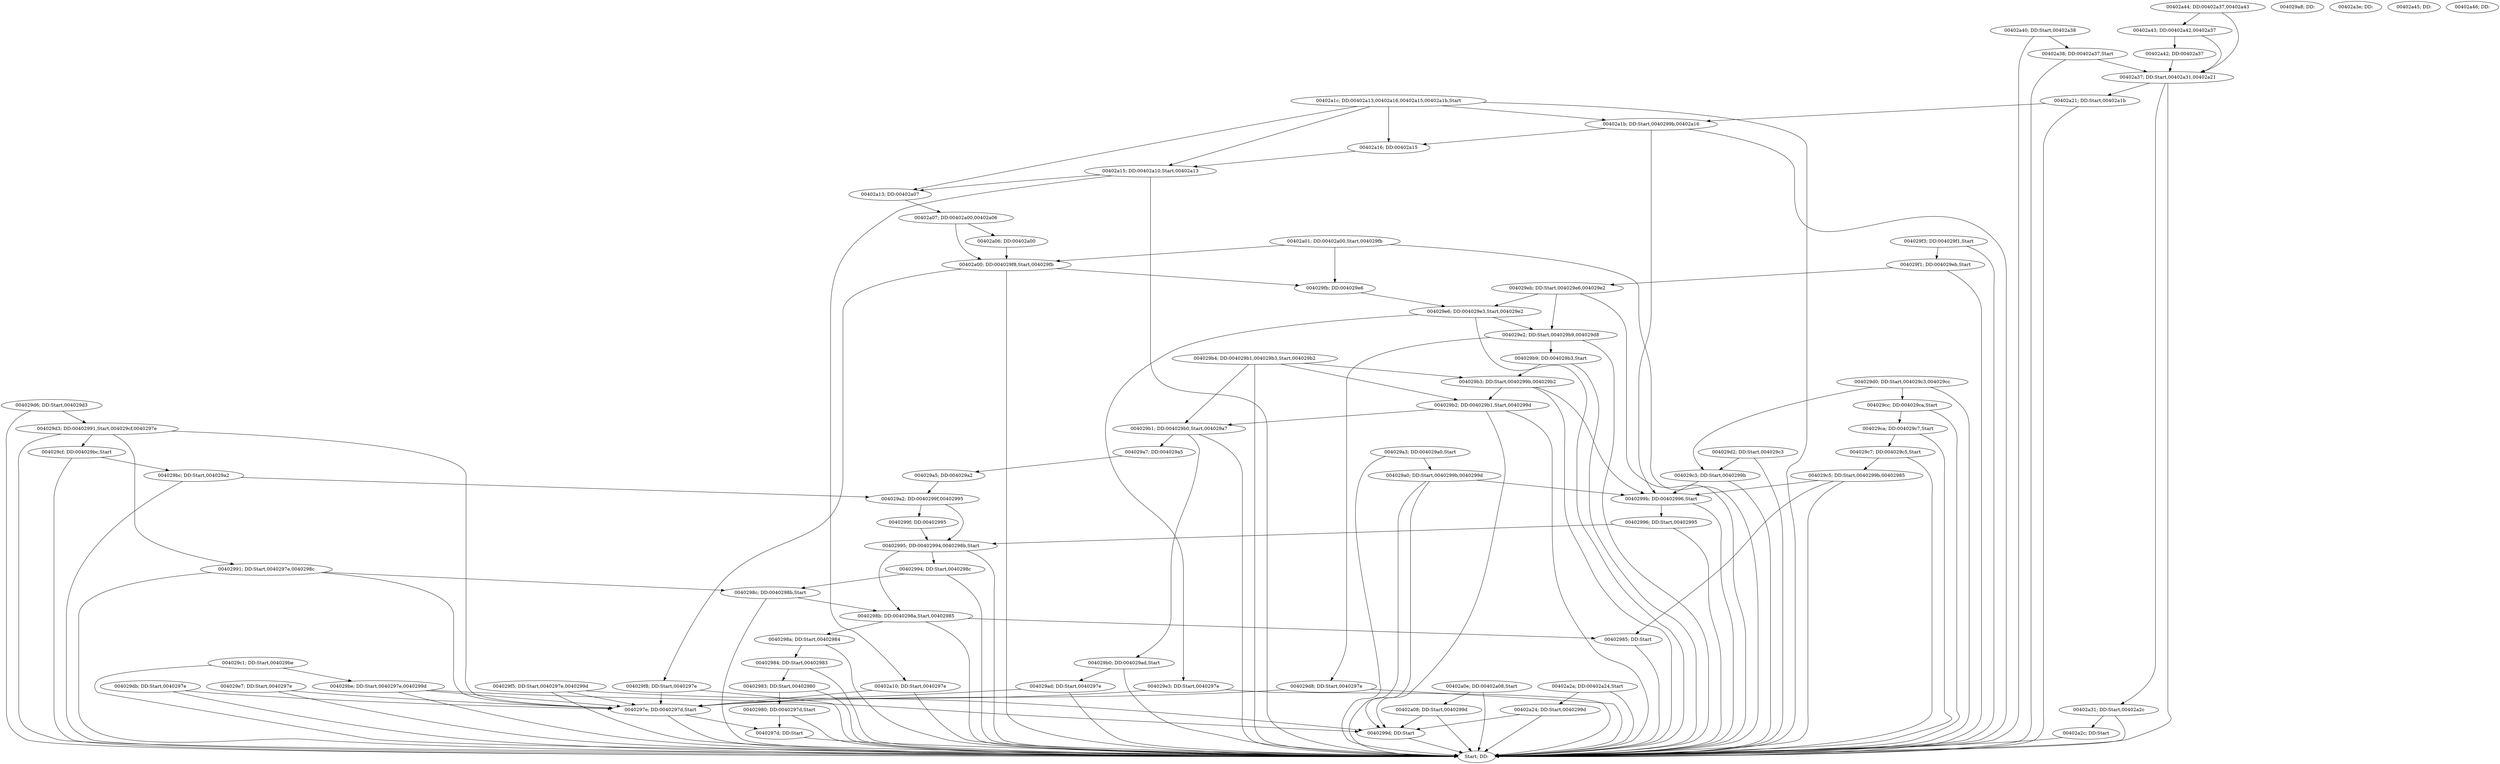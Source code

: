 digraph {
	n0 [label="Start; DD:"]
	n1 [label="0040297d; DD:Start"]
	n2 [label="0040297e; DD:0040297d,Start"]
	n3 [label="00402980; DD:0040297d,Start"]
	n4 [label="00402983; DD:Start,00402980"]
	n5 [label="00402984; DD:Start,00402983"]
	n6 [label="00402985; DD:Start"]
	n7 [label="0040298a; DD:Start,00402984"]
	n8 [label="0040298b; DD:0040298a,Start,00402985"]
	n9 [label="0040298c; DD:0040298b,Start"]
	n10 [label="00402991; DD:Start,0040297e,0040298c"]
	n11 [label="00402994; DD:Start,0040298c"]
	n12 [label="00402995; DD:00402994,0040298b,Start"]
	n13 [label="00402996; DD:Start,00402995"]
	n14 [label="0040299b; DD:00402996,Start"]
	n15 [label="0040299d; DD:Start"]
	n16 [label="0040299f; DD:00402995"]
	n17 [label="004029a0; DD:Start,0040299b,0040299d"]
	n18 [label="004029a2; DD:0040299f,00402995"]
	n19 [label="004029a3; DD:004029a0,Start"]
	n20 [label="004029a5; DD:004029a2"]
	n21 [label="004029a7; DD:004029a5"]
	n22 [label="004029a8; DD:"]
	n23 [label="004029ad; DD:Start,0040297e"]
	n24 [label="004029b0; DD:004029ad,Start"]
	n25 [label="004029b1; DD:004029b0,Start,004029a7"]
	n26 [label="004029b2; DD:004029b1,Start,0040299d"]
	n27 [label="004029b3; DD:Start,0040299b,004029b2"]
	n28 [label="004029b4; DD:004029b1,004029b3,Start,004029b2"]
	n29 [label="004029b9; DD:004029b3,Start"]
	n30 [label="004029bc; DD:Start,004029a2"]
	n31 [label="004029be; DD:Start,0040297e,0040299d"]
	n32 [label="004029c1; DD:Start,004029be"]
	n33 [label="004029c3; DD:Start,0040299b"]
	n34 [label="004029c5; DD:Start,0040299b,00402985"]
	n35 [label="004029c7; DD:004029c5,Start"]
	n36 [label="004029ca; DD:004029c7,Start"]
	n37 [label="004029cc; DD:004029ca,Start"]
	n38 [label="004029cf; DD:004029bc,Start"]
	n39 [label="004029d0; DD:Start,004029c3,004029cc"]
	n40 [label="004029d2; DD:Start,004029c3"]
	n41 [label="004029d3; DD:00402991,Start,004029cf,0040297e"]
	n42 [label="004029d6; DD:Start,004029d3"]
	n43 [label="004029d8; DD:Start,0040297e"]
	n44 [label="004029db; DD:Start,0040297e"]
	n45 [label="004029e2; DD:Start,004029b9,004029d8"]
	n46 [label="004029e3; DD:Start,0040297e"]
	n47 [label="004029e6; DD:004029e3,Start,004029e2"]
	n48 [label="004029e7; DD:Start,0040297e"]
	n49 [label="004029eb; DD:Start,004029e6,004029e2"]
	n50 [label="004029f1; DD:004029eb,Start"]
	n51 [label="004029f3; DD:004029f1,Start"]
	n52 [label="004029f5; DD:Start,0040297e,0040299d"]
	n53 [label="004029f8; DD:Start,0040297e"]
	n54 [label="004029fb; DD:004029e6"]
	n55 [label="00402a00; DD:004029f8,Start,004029fb"]
	n56 [label="00402a01; DD:00402a00,Start,004029fb"]
	n57 [label="00402a06; DD:00402a00"]
	n58 [label="00402a07; DD:00402a00,00402a06"]
	n59 [label="00402a08; DD:Start,0040299d"]
	n60 [label="00402a0e; DD:00402a08,Start"]
	n61 [label="00402a10; DD:Start,0040297e"]
	n62 [label="00402a13; DD:00402a07"]
	n63 [label="00402a15; DD:00402a10,Start,00402a13"]
	n64 [label="00402a16; DD:00402a15"]
	n65 [label="00402a1b; DD:Start,0040299b,00402a16"]
	n66 [label="00402a1c; DD:00402a13,00402a16,00402a15,00402a1b,Start"]
	n67 [label="00402a21; DD:Start,00402a1b"]
	n68 [label="00402a24; DD:Start,0040299d"]
	n69 [label="00402a2a; DD:00402a24,Start"]
	n70 [label="00402a2c; DD:Start"]
	n71 [label="00402a31; DD:Start,00402a2c"]
	n72 [label="00402a37; DD:Start,00402a31,00402a21"]
	n73 [label="00402a38; DD:00402a37,Start"]
	n74 [label="00402a3e; DD:"]
	n75 [label="00402a40; DD:Start,00402a38"]
	n76 [label="00402a42; DD:00402a37"]
	n77 [label="00402a43; DD:00402a42,00402a37"]
	n78 [label="00402a44; DD:00402a37,00402a43"]
	n79 [label="00402a45; DD:"]
	n80 [label="00402a46; DD:"]

	n1 -> n0
	n2 -> n0
	n3 -> n0
	n4 -> n0
	n5 -> n0
	n6 -> n0
	n7 -> n0
	n8 -> n0
	n9 -> n0
	n9 -> n8
	n10 -> n0
	n11 -> n0
	n12 -> n0
	n13 -> n0
	n13 -> n12
	n14 -> n0
	n15 -> n0
	n17 -> n0
	n19 -> n0
	n23 -> n0
	n24 -> n0
	n25 -> n0
	n26 -> n0
	n27 -> n0
	n28 -> n0
	n28 -> n27
	n28 -> n26
	n28 -> n25
	n29 -> n0
	n30 -> n0
	n31 -> n0
	n32 -> n0
	n33 -> n0
	n34 -> n0
	n35 -> n0
	n36 -> n0
	n37 -> n0
	n38 -> n0
	n39 -> n0
	n40 -> n0
	n41 -> n0
	n42 -> n0
	n43 -> n0
	n44 -> n0
	n45 -> n0
	n46 -> n0
	n47 -> n0
	n48 -> n0
	n49 -> n0
	n49 -> n47
	n49 -> n45
	n50 -> n0
	n51 -> n0
	n52 -> n0
	n53 -> n0
	n55 -> n0
	n56 -> n0
	n56 -> n55
	n56 -> n54
	n59 -> n0
	n60 -> n0
	n61 -> n0
	n63 -> n0
	n65 -> n0
	n66 -> n0
	n66 -> n65
	n66 -> n64
	n66 -> n63
	n66 -> n62
	n67 -> n0
	n68 -> n0
	n69 -> n0
	n70 -> n0
	n71 -> n0
	n72 -> n0
	n73 -> n0
	n73 -> n72
	n75 -> n0
	n2 -> n1
	n3 -> n1
	n4 -> n3
	n5 -> n4
	n7 -> n5
	n8 -> n6
	n8 -> n7
	n10 -> n9
	n10 -> n2
	n11 -> n9
	n12 -> n11
	n12 -> n8
	n14 -> n13
	n16 -> n12
	n17 -> n14
	n17 -> n15
	n18 -> n16
	n18 -> n12
	n19 -> n17
	n20 -> n18
	n21 -> n20
	n23 -> n2
	n24 -> n23
	n25 -> n24
	n25 -> n21
	n26 -> n25
	n26 -> n15
	n27 -> n14
	n27 -> n26
	n29 -> n27
	n30 -> n18
	n31 -> n2
	n31 -> n15
	n32 -> n31
	n33 -> n14
	n34 -> n6
	n34 -> n14
	n35 -> n34
	n36 -> n35
	n37 -> n36
	n38 -> n30
	n39 -> n37
	n39 -> n33
	n40 -> n33
	n41 -> n10
	n41 -> n38
	n41 -> n2
	n42 -> n41
	n43 -> n2
	n44 -> n2
	n45 -> n43
	n45 -> n29
	n46 -> n2
	n47 -> n46
	n47 -> n45
	n48 -> n2
	n50 -> n49
	n51 -> n50
	n52 -> n15
	n52 -> n2
	n53 -> n2
	n54 -> n47
	n55 -> n53
	n55 -> n54
	n57 -> n55
	n58 -> n57
	n58 -> n55
	n59 -> n15
	n60 -> n59
	n61 -> n2
	n62 -> n58
	n63 -> n61
	n63 -> n62
	n64 -> n63
	n65 -> n14
	n65 -> n64
	n67 -> n65
	n68 -> n15
	n69 -> n68
	n71 -> n70
	n72 -> n71
	n72 -> n67
	n75 -> n73
	n76 -> n72
	n77 -> n76
	n77 -> n72
	n78 -> n77
	n78 -> n72

}